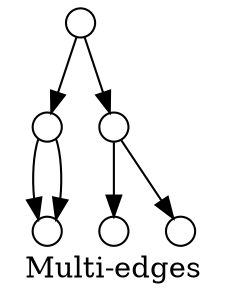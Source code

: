 digraph G {
  graph [splines=false overlap=false]
  node  [shape=ellipse, width=0.2, height=0.2, label=""]
  0 [style=filled, fillcolor="white"];
  1 [style=filled, fillcolor="white"];
  2 [style=filled, fillcolor="white"];
  3 [style=filled, fillcolor="white"];
  4 [style=filled, fillcolor="white"];
  5 [style=filled, fillcolor="white"];
0 -> 1
0 -> 2
1 -> 3
1 -> 3
2 -> 4
2 -> 5
  label = "Multi-edges\n";  fontsize=14;
}
